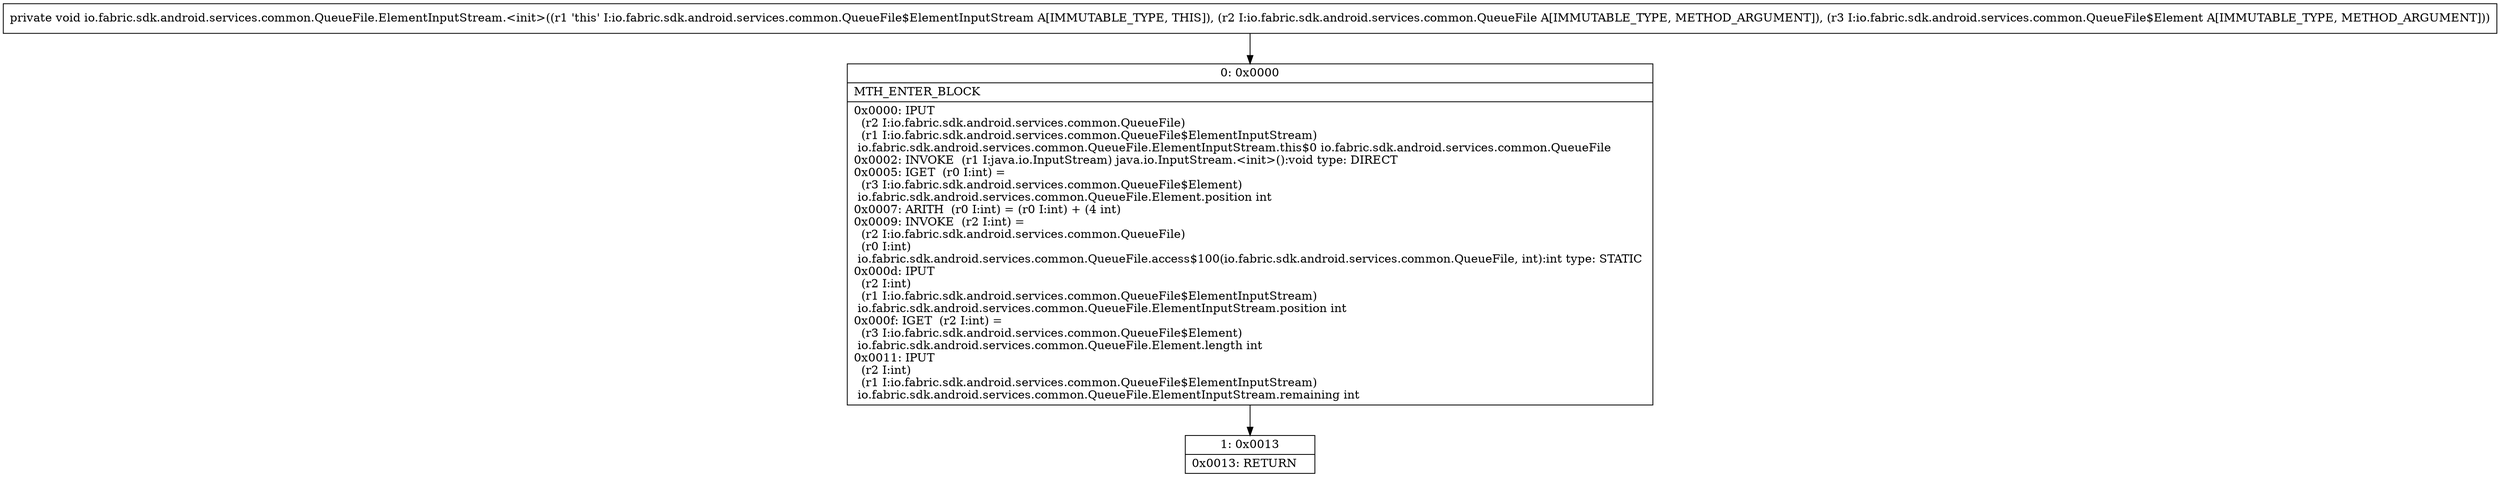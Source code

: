 digraph "CFG forio.fabric.sdk.android.services.common.QueueFile.ElementInputStream.\<init\>(Lio\/fabric\/sdk\/android\/services\/common\/QueueFile;Lio\/fabric\/sdk\/android\/services\/common\/QueueFile$Element;)V" {
Node_0 [shape=record,label="{0\:\ 0x0000|MTH_ENTER_BLOCK\l|0x0000: IPUT  \l  (r2 I:io.fabric.sdk.android.services.common.QueueFile)\l  (r1 I:io.fabric.sdk.android.services.common.QueueFile$ElementInputStream)\l io.fabric.sdk.android.services.common.QueueFile.ElementInputStream.this$0 io.fabric.sdk.android.services.common.QueueFile \l0x0002: INVOKE  (r1 I:java.io.InputStream) java.io.InputStream.\<init\>():void type: DIRECT \l0x0005: IGET  (r0 I:int) = \l  (r3 I:io.fabric.sdk.android.services.common.QueueFile$Element)\l io.fabric.sdk.android.services.common.QueueFile.Element.position int \l0x0007: ARITH  (r0 I:int) = (r0 I:int) + (4 int) \l0x0009: INVOKE  (r2 I:int) = \l  (r2 I:io.fabric.sdk.android.services.common.QueueFile)\l  (r0 I:int)\l io.fabric.sdk.android.services.common.QueueFile.access$100(io.fabric.sdk.android.services.common.QueueFile, int):int type: STATIC \l0x000d: IPUT  \l  (r2 I:int)\l  (r1 I:io.fabric.sdk.android.services.common.QueueFile$ElementInputStream)\l io.fabric.sdk.android.services.common.QueueFile.ElementInputStream.position int \l0x000f: IGET  (r2 I:int) = \l  (r3 I:io.fabric.sdk.android.services.common.QueueFile$Element)\l io.fabric.sdk.android.services.common.QueueFile.Element.length int \l0x0011: IPUT  \l  (r2 I:int)\l  (r1 I:io.fabric.sdk.android.services.common.QueueFile$ElementInputStream)\l io.fabric.sdk.android.services.common.QueueFile.ElementInputStream.remaining int \l}"];
Node_1 [shape=record,label="{1\:\ 0x0013|0x0013: RETURN   \l}"];
MethodNode[shape=record,label="{private void io.fabric.sdk.android.services.common.QueueFile.ElementInputStream.\<init\>((r1 'this' I:io.fabric.sdk.android.services.common.QueueFile$ElementInputStream A[IMMUTABLE_TYPE, THIS]), (r2 I:io.fabric.sdk.android.services.common.QueueFile A[IMMUTABLE_TYPE, METHOD_ARGUMENT]), (r3 I:io.fabric.sdk.android.services.common.QueueFile$Element A[IMMUTABLE_TYPE, METHOD_ARGUMENT])) }"];
MethodNode -> Node_0;
Node_0 -> Node_1;
}

